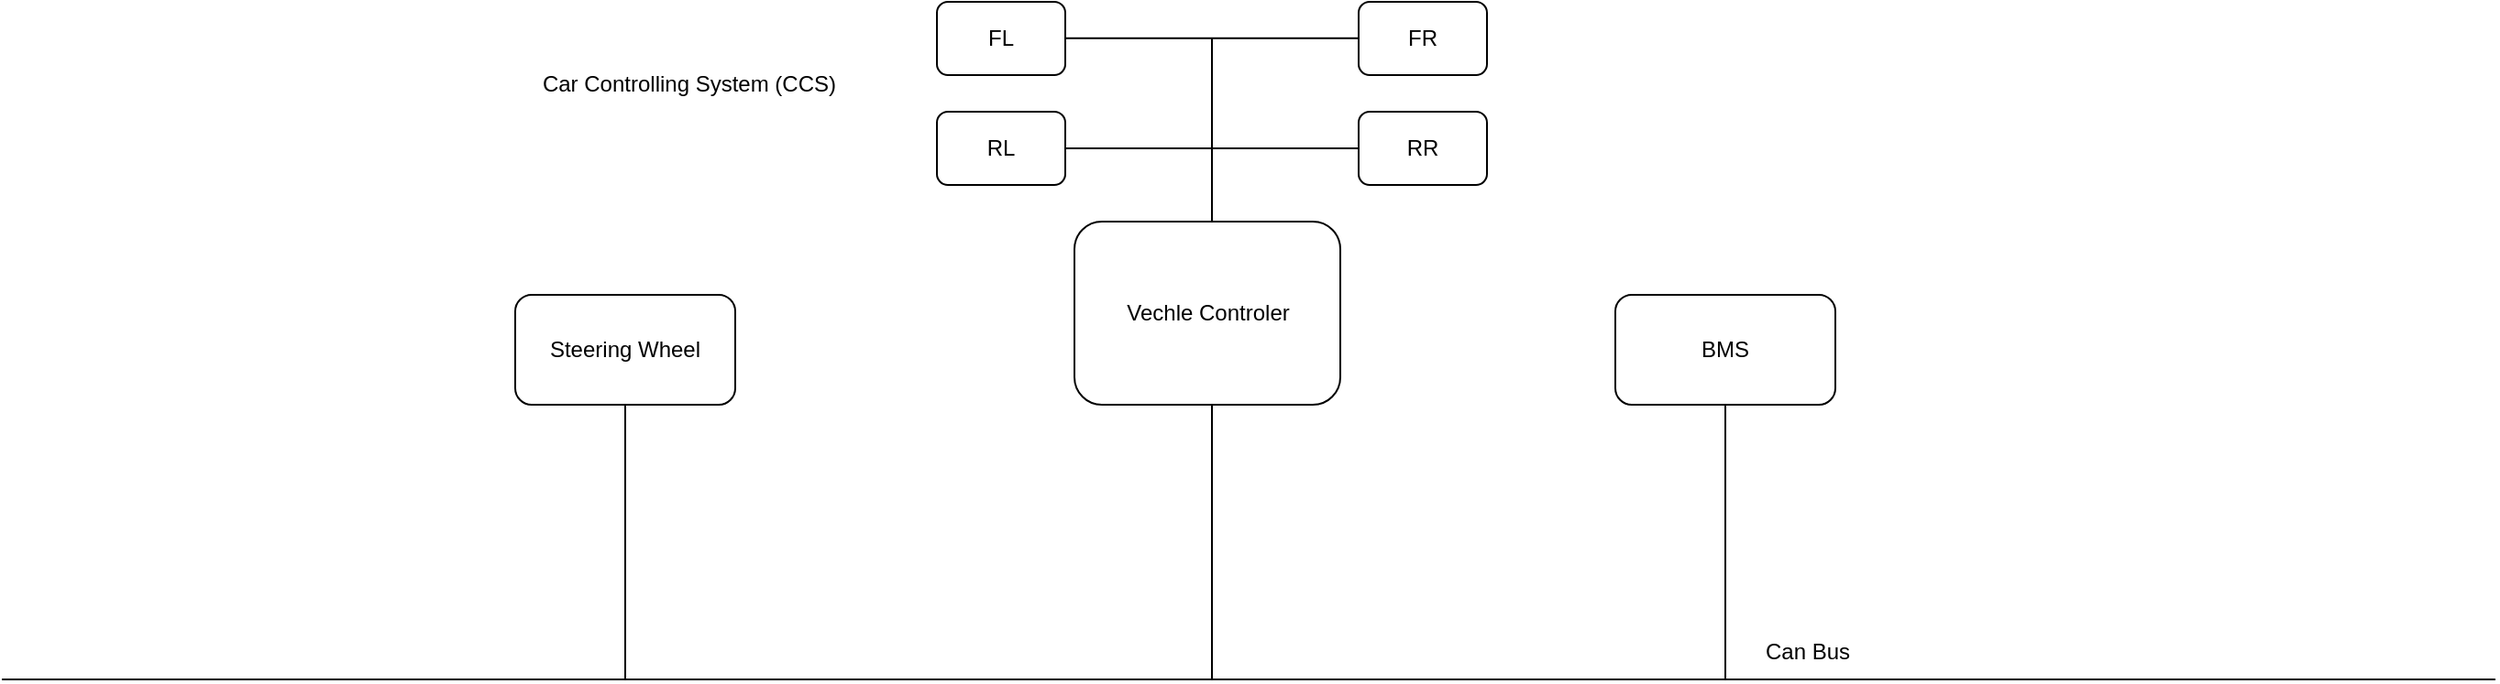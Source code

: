 <mxfile version="14.7.4" type="github">
  <diagram id="EKgNZUPda8rPDkfNVcs9" name="Page-1">
    <mxGraphModel dx="1695" dy="450" grid="1" gridSize="10" guides="1" tooltips="1" connect="1" arrows="1" fold="1" page="1" pageScale="1" pageWidth="827" pageHeight="1169" background="none" math="0" shadow="0">
      <root>
        <mxCell id="0" />
        <mxCell id="1" parent="0" />
        <mxCell id="qVHmTTkGII5As66nJ0lY-1" value="" style="rounded=1;whiteSpace=wrap;html=1;" vertex="1" parent="1">
          <mxGeometry x="365" y="140" width="145" height="100" as="geometry" />
        </mxCell>
        <mxCell id="qVHmTTkGII5As66nJ0lY-2" value="Vechle Controler" style="text;html=1;strokeColor=none;fillColor=none;align=center;verticalAlign=middle;whiteSpace=wrap;rounded=0;" vertex="1" parent="1">
          <mxGeometry x="377.5" y="175" width="120" height="30" as="geometry" />
        </mxCell>
        <mxCell id="qVHmTTkGII5As66nJ0lY-3" value="" style="endArrow=none;html=1;" edge="1" parent="1">
          <mxGeometry width="50" height="50" relative="1" as="geometry">
            <mxPoint x="-220" y="390" as="sourcePoint" />
            <mxPoint x="1140" y="390" as="targetPoint" />
          </mxGeometry>
        </mxCell>
        <mxCell id="qVHmTTkGII5As66nJ0lY-4" value="" style="endArrow=none;html=1;" edge="1" parent="1">
          <mxGeometry width="50" height="50" relative="1" as="geometry">
            <mxPoint x="440" y="390" as="sourcePoint" />
            <mxPoint x="440" y="240" as="targetPoint" />
          </mxGeometry>
        </mxCell>
        <mxCell id="qVHmTTkGII5As66nJ0lY-5" value="" style="rounded=1;whiteSpace=wrap;html=1;" vertex="1" parent="1">
          <mxGeometry x="660" y="180" width="120" height="60" as="geometry" />
        </mxCell>
        <mxCell id="qVHmTTkGII5As66nJ0lY-6" value="BMS" style="text;html=1;strokeColor=none;fillColor=none;align=center;verticalAlign=middle;whiteSpace=wrap;rounded=0;" vertex="1" parent="1">
          <mxGeometry x="685" y="192.5" width="70" height="35" as="geometry" />
        </mxCell>
        <mxCell id="qVHmTTkGII5As66nJ0lY-7" value="" style="rounded=1;whiteSpace=wrap;html=1;" vertex="1" parent="1">
          <mxGeometry x="60" y="180" width="120" height="60" as="geometry" />
        </mxCell>
        <mxCell id="qVHmTTkGII5As66nJ0lY-9" value="Can Bus" style="text;html=1;strokeColor=none;fillColor=none;align=center;verticalAlign=middle;whiteSpace=wrap;rounded=0;" vertex="1" parent="1">
          <mxGeometry x="720" y="360" width="90" height="30" as="geometry" />
        </mxCell>
        <mxCell id="qVHmTTkGII5As66nJ0lY-10" value="Steering Wheel" style="text;html=1;strokeColor=none;fillColor=none;align=center;verticalAlign=middle;whiteSpace=wrap;rounded=0;" vertex="1" parent="1">
          <mxGeometry x="70" y="190" width="100" height="40" as="geometry" />
        </mxCell>
        <mxCell id="qVHmTTkGII5As66nJ0lY-11" value="Car Controlling System (CCS)" style="text;html=1;strokeColor=none;fillColor=none;align=center;verticalAlign=middle;whiteSpace=wrap;rounded=0;" vertex="1" parent="1">
          <mxGeometry x="50" y="40" width="210" height="50" as="geometry" />
        </mxCell>
        <mxCell id="qVHmTTkGII5As66nJ0lY-12" value="" style="endArrow=none;html=1;entryX=0.5;entryY=1;entryDx=0;entryDy=0;" edge="1" parent="1" target="qVHmTTkGII5As66nJ0lY-5">
          <mxGeometry width="50" height="50" relative="1" as="geometry">
            <mxPoint x="720" y="390" as="sourcePoint" />
            <mxPoint x="720" y="260" as="targetPoint" />
          </mxGeometry>
        </mxCell>
        <mxCell id="qVHmTTkGII5As66nJ0lY-13" value="" style="endArrow=none;html=1;entryX=0.5;entryY=1;entryDx=0;entryDy=0;" edge="1" parent="1" target="qVHmTTkGII5As66nJ0lY-7">
          <mxGeometry width="50" height="50" relative="1" as="geometry">
            <mxPoint x="120" y="390" as="sourcePoint" />
            <mxPoint x="120" y="260" as="targetPoint" />
          </mxGeometry>
        </mxCell>
        <mxCell id="qVHmTTkGII5As66nJ0lY-14" value="" style="endArrow=none;html=1;" edge="1" parent="1">
          <mxGeometry width="50" height="50" relative="1" as="geometry">
            <mxPoint x="440" y="140" as="sourcePoint" />
            <mxPoint x="440" y="40" as="targetPoint" />
          </mxGeometry>
        </mxCell>
        <mxCell id="qVHmTTkGII5As66nJ0lY-15" value="" style="rounded=1;whiteSpace=wrap;html=1;" vertex="1" parent="1">
          <mxGeometry x="520" y="20" width="70" height="40" as="geometry" />
        </mxCell>
        <mxCell id="qVHmTTkGII5As66nJ0lY-16" value="" style="rounded=1;whiteSpace=wrap;html=1;" vertex="1" parent="1">
          <mxGeometry x="290" y="20" width="70" height="40" as="geometry" />
        </mxCell>
        <mxCell id="qVHmTTkGII5As66nJ0lY-17" value="" style="rounded=1;whiteSpace=wrap;html=1;" vertex="1" parent="1">
          <mxGeometry x="520" y="80" width="70" height="40" as="geometry" />
        </mxCell>
        <mxCell id="qVHmTTkGII5As66nJ0lY-18" value="" style="rounded=1;whiteSpace=wrap;html=1;" vertex="1" parent="1">
          <mxGeometry x="290" y="80" width="70" height="40" as="geometry" />
        </mxCell>
        <mxCell id="qVHmTTkGII5As66nJ0lY-19" value="" style="endArrow=none;html=1;entryX=0;entryY=0.5;entryDx=0;entryDy=0;" edge="1" parent="1" target="qVHmTTkGII5As66nJ0lY-17">
          <mxGeometry width="50" height="50" relative="1" as="geometry">
            <mxPoint x="440" y="100" as="sourcePoint" />
            <mxPoint x="490" y="60" as="targetPoint" />
          </mxGeometry>
        </mxCell>
        <mxCell id="qVHmTTkGII5As66nJ0lY-21" value="" style="endArrow=none;html=1;exitX=1;exitY=0.5;exitDx=0;exitDy=0;" edge="1" parent="1" source="qVHmTTkGII5As66nJ0lY-18">
          <mxGeometry width="50" height="50" relative="1" as="geometry">
            <mxPoint x="360" y="109.5" as="sourcePoint" />
            <mxPoint x="440" y="100" as="targetPoint" />
          </mxGeometry>
        </mxCell>
        <mxCell id="qVHmTTkGII5As66nJ0lY-22" value="" style="endArrow=none;html=1;entryX=0;entryY=0.5;entryDx=0;entryDy=0;" edge="1" parent="1">
          <mxGeometry width="50" height="50" relative="1" as="geometry">
            <mxPoint x="440" y="39.83" as="sourcePoint" />
            <mxPoint x="520" y="39.83" as="targetPoint" />
          </mxGeometry>
        </mxCell>
        <mxCell id="qVHmTTkGII5As66nJ0lY-23" value="" style="endArrow=none;html=1;entryX=0;entryY=0.5;entryDx=0;entryDy=0;" edge="1" parent="1">
          <mxGeometry width="50" height="50" relative="1" as="geometry">
            <mxPoint x="360" y="39.83" as="sourcePoint" />
            <mxPoint x="440" y="39.83" as="targetPoint" />
          </mxGeometry>
        </mxCell>
        <mxCell id="qVHmTTkGII5As66nJ0lY-24" value="FL" style="text;html=1;strokeColor=none;fillColor=none;align=center;verticalAlign=middle;whiteSpace=wrap;rounded=0;" vertex="1" parent="1">
          <mxGeometry x="305" y="30" width="40" height="20" as="geometry" />
        </mxCell>
        <mxCell id="qVHmTTkGII5As66nJ0lY-25" value="RL" style="text;html=1;strokeColor=none;fillColor=none;align=center;verticalAlign=middle;whiteSpace=wrap;rounded=0;" vertex="1" parent="1">
          <mxGeometry x="305" y="90" width="40" height="20" as="geometry" />
        </mxCell>
        <mxCell id="qVHmTTkGII5As66nJ0lY-26" value="FR" style="text;html=1;strokeColor=none;fillColor=none;align=center;verticalAlign=middle;whiteSpace=wrap;rounded=0;" vertex="1" parent="1">
          <mxGeometry x="535" y="30" width="40" height="20" as="geometry" />
        </mxCell>
        <mxCell id="qVHmTTkGII5As66nJ0lY-27" value="RR" style="text;html=1;strokeColor=none;fillColor=none;align=center;verticalAlign=middle;whiteSpace=wrap;rounded=0;" vertex="1" parent="1">
          <mxGeometry x="535" y="90" width="40" height="20" as="geometry" />
        </mxCell>
      </root>
    </mxGraphModel>
  </diagram>
</mxfile>
